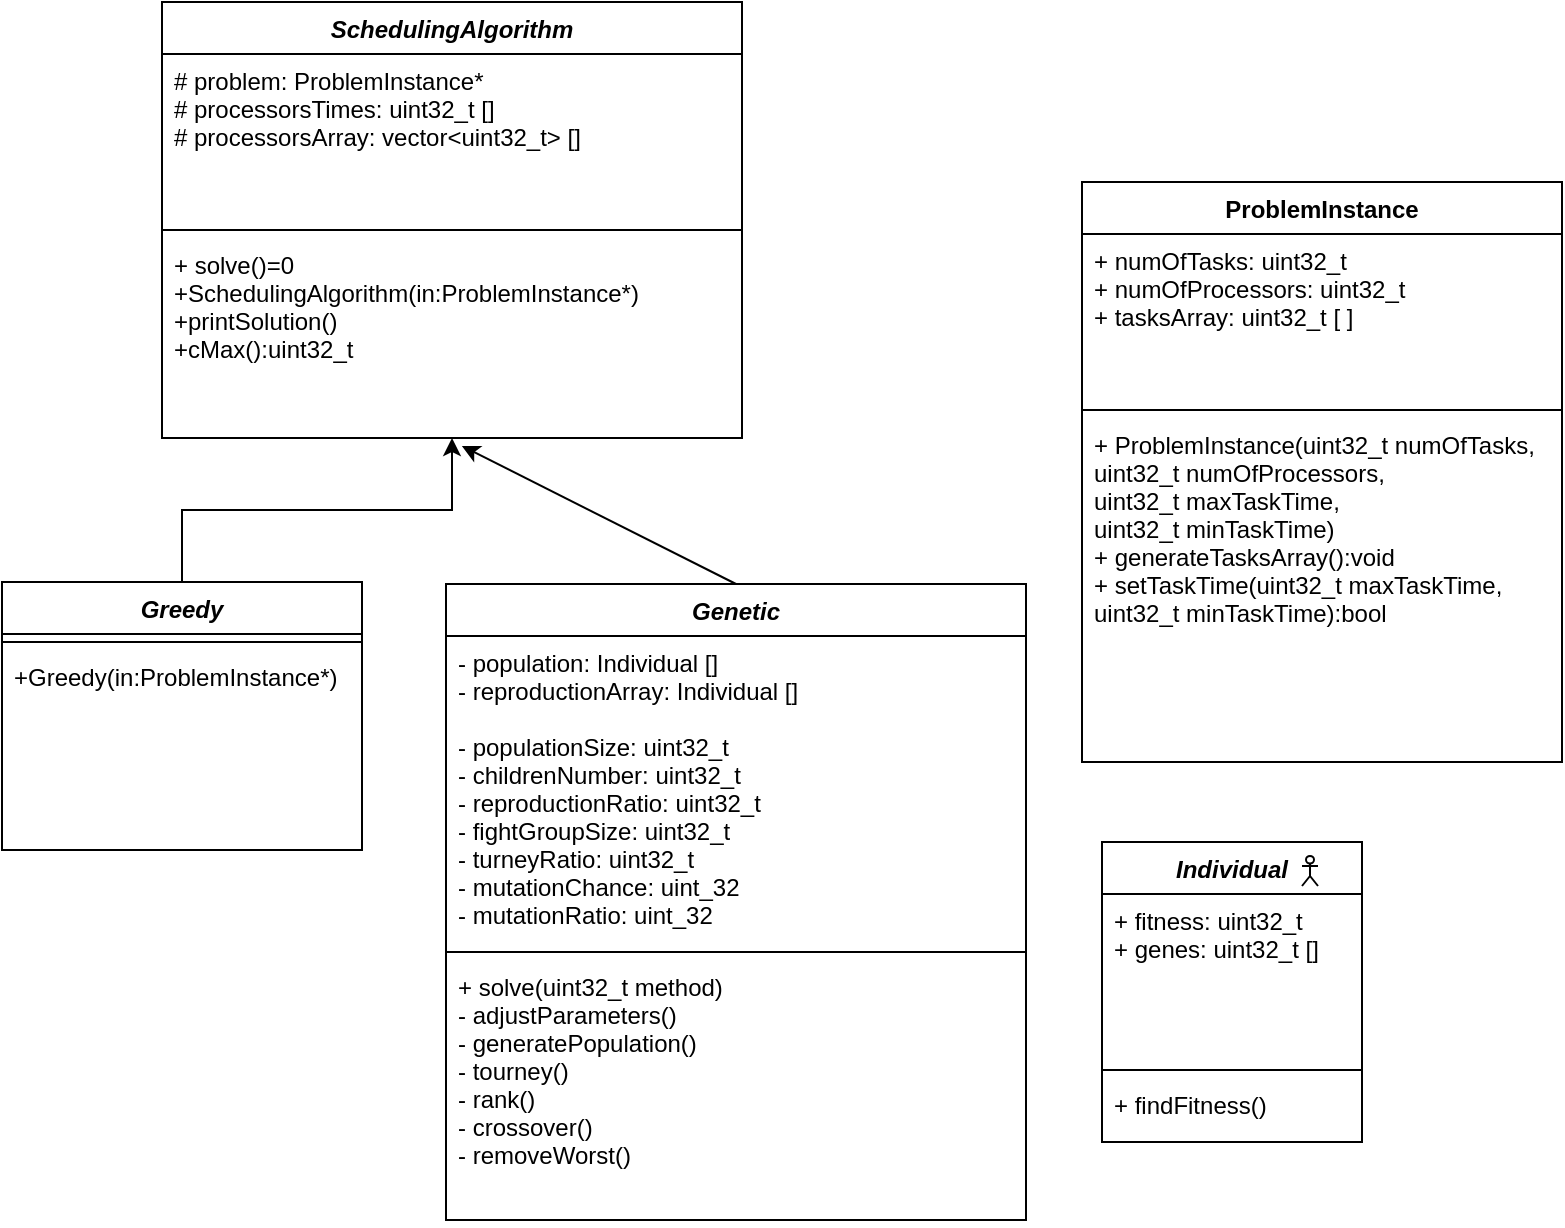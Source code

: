 <mxfile version="13.6.5">
    <diagram id="C5RBs43oDa-KdzZeNtuy" name="Page-1">
        <mxGraphModel dx="533" dy="287" grid="1" gridSize="10" guides="1" tooltips="1" connect="1" arrows="1" fold="1" page="1" pageScale="1" pageWidth="827" pageHeight="1169" math="0" shadow="0">
            <root>
                <mxCell id="WIyWlLk6GJQsqaUBKTNV-0"/>
                <mxCell id="WIyWlLk6GJQsqaUBKTNV-1" parent="WIyWlLk6GJQsqaUBKTNV-0"/>
                <mxCell id="PxDiyynaSw7YjZVZo8UO-5" style="edgeStyle=orthogonalEdgeStyle;rounded=0;orthogonalLoop=1;jettySize=auto;html=1;exitX=0.5;exitY=0;exitDx=0;exitDy=0;entryX=0.5;entryY=1;entryDx=0;entryDy=0;" parent="WIyWlLk6GJQsqaUBKTNV-1" source="PxDiyynaSw7YjZVZo8UO-0" target="CKv4PGzBGWJo2KeHRYD0-7" edge="1">
                    <mxGeometry relative="1" as="geometry"/>
                </mxCell>
                <mxCell id="CKv4PGzBGWJo2KeHRYD0-7" value="SchedulingAlgorithm" style="swimlane;fontStyle=3;align=center;verticalAlign=top;childLayout=stackLayout;horizontal=1;startSize=26;horizontalStack=0;resizeParent=1;resizeParentMax=0;resizeLast=0;collapsible=1;marginBottom=0;" parent="WIyWlLk6GJQsqaUBKTNV-1" vertex="1">
                    <mxGeometry x="100" y="110" width="290" height="218" as="geometry"/>
                </mxCell>
                <mxCell id="CKv4PGzBGWJo2KeHRYD0-8" value="# problem: ProblemInstance*&#10;# processorsTimes: uint32_t []&#10;# processorsArray: vector&lt;uint32_t&gt; [] &#10;&#10;" style="text;strokeColor=none;fillColor=none;align=left;verticalAlign=top;spacingLeft=4;spacingRight=4;overflow=hidden;rotatable=0;points=[[0,0.5],[1,0.5]];portConstraint=eastwest;" parent="CKv4PGzBGWJo2KeHRYD0-7" vertex="1">
                    <mxGeometry y="26" width="290" height="84" as="geometry"/>
                </mxCell>
                <mxCell id="CKv4PGzBGWJo2KeHRYD0-9" value="" style="line;strokeWidth=1;fillColor=none;align=left;verticalAlign=middle;spacingTop=-1;spacingLeft=3;spacingRight=3;rotatable=0;labelPosition=right;points=[];portConstraint=eastwest;" parent="CKv4PGzBGWJo2KeHRYD0-7" vertex="1">
                    <mxGeometry y="110" width="290" height="8" as="geometry"/>
                </mxCell>
                <mxCell id="CKv4PGzBGWJo2KeHRYD0-10" value="+ solve()=0&#10;+SchedulingAlgorithm(in:ProblemInstance*)&#10;+printSolution()&#10;+cMax():uint32_t&#10;&#10;" style="text;strokeColor=none;fillColor=none;align=left;verticalAlign=top;spacingLeft=4;spacingRight=4;overflow=hidden;rotatable=0;points=[[0,0.5],[1,0.5]];portConstraint=eastwest;fontStyle=0" parent="CKv4PGzBGWJo2KeHRYD0-7" vertex="1">
                    <mxGeometry y="118" width="290" height="100" as="geometry"/>
                </mxCell>
                <mxCell id="CKv4PGzBGWJo2KeHRYD0-11" value="ProblemInstance&#10;" style="swimlane;fontStyle=1;align=center;verticalAlign=top;childLayout=stackLayout;horizontal=1;startSize=26;horizontalStack=0;resizeParent=1;resizeParentMax=0;resizeLast=0;collapsible=1;marginBottom=0;" parent="WIyWlLk6GJQsqaUBKTNV-1" vertex="1">
                    <mxGeometry x="560" y="200" width="240" height="290" as="geometry">
                        <mxRectangle x="190" y="200" width="100" height="26" as="alternateBounds"/>
                    </mxGeometry>
                </mxCell>
                <mxCell id="CKv4PGzBGWJo2KeHRYD0-12" value="+ numOfTasks: uint32_t&#10;+ numOfProcessors: uint32_t&#10;+ tasksArray: uint32_t [ ]" style="text;strokeColor=none;fillColor=none;align=left;verticalAlign=top;spacingLeft=4;spacingRight=4;overflow=hidden;rotatable=0;points=[[0,0.5],[1,0.5]];portConstraint=eastwest;" parent="CKv4PGzBGWJo2KeHRYD0-11" vertex="1">
                    <mxGeometry y="26" width="240" height="84" as="geometry"/>
                </mxCell>
                <mxCell id="CKv4PGzBGWJo2KeHRYD0-13" value="" style="line;strokeWidth=1;fillColor=none;align=left;verticalAlign=middle;spacingTop=-1;spacingLeft=3;spacingRight=3;rotatable=0;labelPosition=right;points=[];portConstraint=eastwest;" parent="CKv4PGzBGWJo2KeHRYD0-11" vertex="1">
                    <mxGeometry y="110" width="240" height="8" as="geometry"/>
                </mxCell>
                <mxCell id="CKv4PGzBGWJo2KeHRYD0-14" value="+ ProblemInstance(uint32_t numOfTasks,&#10;uint32_t numOfProcessors,&#10;uint32_t maxTaskTime,&#10;uint32_t minTaskTime)&#10;+ generateTasksArray():void&#10;+ setTaskTime(uint32_t maxTaskTime,&#10;uint32_t minTaskTime):bool&#10;" style="text;strokeColor=none;fillColor=none;align=left;verticalAlign=top;spacingLeft=4;spacingRight=4;overflow=hidden;rotatable=0;points=[[0,0.5],[1,0.5]];portConstraint=eastwest;" parent="CKv4PGzBGWJo2KeHRYD0-11" vertex="1">
                    <mxGeometry y="118" width="240" height="172" as="geometry"/>
                </mxCell>
                <mxCell id="PxDiyynaSw7YjZVZo8UO-0" value="Greedy" style="swimlane;fontStyle=3;align=center;verticalAlign=top;childLayout=stackLayout;horizontal=1;startSize=26;horizontalStack=0;resizeParent=1;resizeParentMax=0;resizeLast=0;collapsible=1;marginBottom=0;" parent="WIyWlLk6GJQsqaUBKTNV-1" vertex="1">
                    <mxGeometry x="20" y="400" width="180" height="134" as="geometry"/>
                </mxCell>
                <mxCell id="PxDiyynaSw7YjZVZo8UO-2" value="" style="line;strokeWidth=1;fillColor=none;align=left;verticalAlign=middle;spacingTop=-1;spacingLeft=3;spacingRight=3;rotatable=0;labelPosition=right;points=[];portConstraint=eastwest;" parent="PxDiyynaSw7YjZVZo8UO-0" vertex="1">
                    <mxGeometry y="26" width="180" height="8" as="geometry"/>
                </mxCell>
                <mxCell id="PxDiyynaSw7YjZVZo8UO-3" value="+Greedy(in:ProblemInstance*)" style="text;strokeColor=none;fillColor=none;align=left;verticalAlign=top;spacingLeft=4;spacingRight=4;overflow=hidden;rotatable=0;points=[[0,0.5],[1,0.5]];portConstraint=eastwest;fontStyle=0" parent="PxDiyynaSw7YjZVZo8UO-0" vertex="1">
                    <mxGeometry y="34" width="180" height="100" as="geometry"/>
                </mxCell>
                <mxCell id="8" value="Genetic" style="swimlane;fontStyle=3;align=center;verticalAlign=top;childLayout=stackLayout;horizontal=1;startSize=26;horizontalStack=0;resizeParent=1;resizeParentMax=0;resizeLast=0;collapsible=1;marginBottom=0;" parent="WIyWlLk6GJQsqaUBKTNV-1" vertex="1">
                    <mxGeometry x="242" y="401" width="290" height="318" as="geometry"/>
                </mxCell>
                <mxCell id="9" value="- population: Individual []&#10;- reproductionArray: Individual []&#10;&#10;- populationSize: uint32_t&#10;- childrenNumber: uint32_t&#10;- reproductionRatio: uint32_t&#10;- fightGroupSize: uint32_t&#10;- turneyRatio: uint32_t&#10;- mutationChance: uint_32&#10;- mutationRatio: uint_32" style="text;strokeColor=none;fillColor=none;align=left;verticalAlign=top;spacingLeft=4;spacingRight=4;overflow=hidden;rotatable=0;points=[[0,0.5],[1,0.5]];portConstraint=eastwest;" parent="8" vertex="1">
                    <mxGeometry y="26" width="290" height="154" as="geometry"/>
                </mxCell>
                <mxCell id="10" value="" style="line;strokeWidth=1;fillColor=none;align=left;verticalAlign=middle;spacingTop=-1;spacingLeft=3;spacingRight=3;rotatable=0;labelPosition=right;points=[];portConstraint=eastwest;" parent="8" vertex="1">
                    <mxGeometry y="180" width="290" height="8" as="geometry"/>
                </mxCell>
                <mxCell id="11" value="+ solve(uint32_t method)&#10;- adjustParameters()&#10;- generatePopulation()&#10;- tourney()&#10;- rank()&#10;- crossover()&#10;- removeWorst()" style="text;strokeColor=none;fillColor=none;align=left;verticalAlign=top;spacingLeft=4;spacingRight=4;overflow=hidden;rotatable=0;points=[[0,0.5],[1,0.5]];portConstraint=eastwest;fontStyle=0" parent="8" vertex="1">
                    <mxGeometry y="188" width="290" height="130" as="geometry"/>
                </mxCell>
                <mxCell id="12" value="" style="endArrow=classic;html=1;exitX=0.5;exitY=0;exitDx=0;exitDy=0;entryX=0.517;entryY=1.04;entryDx=0;entryDy=0;entryPerimeter=0;" parent="WIyWlLk6GJQsqaUBKTNV-1" source="8" target="CKv4PGzBGWJo2KeHRYD0-10" edge="1">
                    <mxGeometry width="50" height="50" relative="1" as="geometry">
                        <mxPoint x="389" y="378" as="sourcePoint"/>
                        <mxPoint x="439" y="328" as="targetPoint"/>
                    </mxGeometry>
                </mxCell>
                <mxCell id="13" value="Individual" style="swimlane;fontStyle=3;align=center;verticalAlign=top;childLayout=stackLayout;horizontal=1;startSize=26;horizontalStack=0;resizeParent=1;resizeParentMax=0;resizeLast=0;collapsible=1;marginBottom=0;" parent="WIyWlLk6GJQsqaUBKTNV-1" vertex="1">
                    <mxGeometry x="570" y="530" width="130" height="150" as="geometry"/>
                </mxCell>
                <mxCell id="14" value="+ fitness: uint32_t&#10;+ genes: uint32_t []&#10;" style="text;strokeColor=none;fillColor=none;align=left;verticalAlign=top;spacingLeft=4;spacingRight=4;overflow=hidden;rotatable=0;points=[[0,0.5],[1,0.5]];portConstraint=eastwest;" parent="13" vertex="1">
                    <mxGeometry y="26" width="130" height="84" as="geometry"/>
                </mxCell>
                <mxCell id="15" value="" style="line;strokeWidth=1;fillColor=none;align=left;verticalAlign=middle;spacingTop=-1;spacingLeft=3;spacingRight=3;rotatable=0;labelPosition=right;points=[];portConstraint=eastwest;" parent="13" vertex="1">
                    <mxGeometry y="110" width="130" height="8" as="geometry"/>
                </mxCell>
                <mxCell id="16" value="+ findFitness()&#10;&#10;" style="text;strokeColor=none;fillColor=none;align=left;verticalAlign=top;spacingLeft=4;spacingRight=4;overflow=hidden;rotatable=0;points=[[0,0.5],[1,0.5]];portConstraint=eastwest;fontStyle=0" parent="13" vertex="1">
                    <mxGeometry y="118" width="130" height="32" as="geometry"/>
                </mxCell>
                <mxCell id="17" value="" style="shape=umlActor;verticalLabelPosition=bottom;verticalAlign=top;html=1;outlineConnect=0;" parent="WIyWlLk6GJQsqaUBKTNV-1" vertex="1">
                    <mxGeometry x="670" y="537" width="8" height="15" as="geometry"/>
                </mxCell>
            </root>
        </mxGraphModel>
    </diagram>
</mxfile>